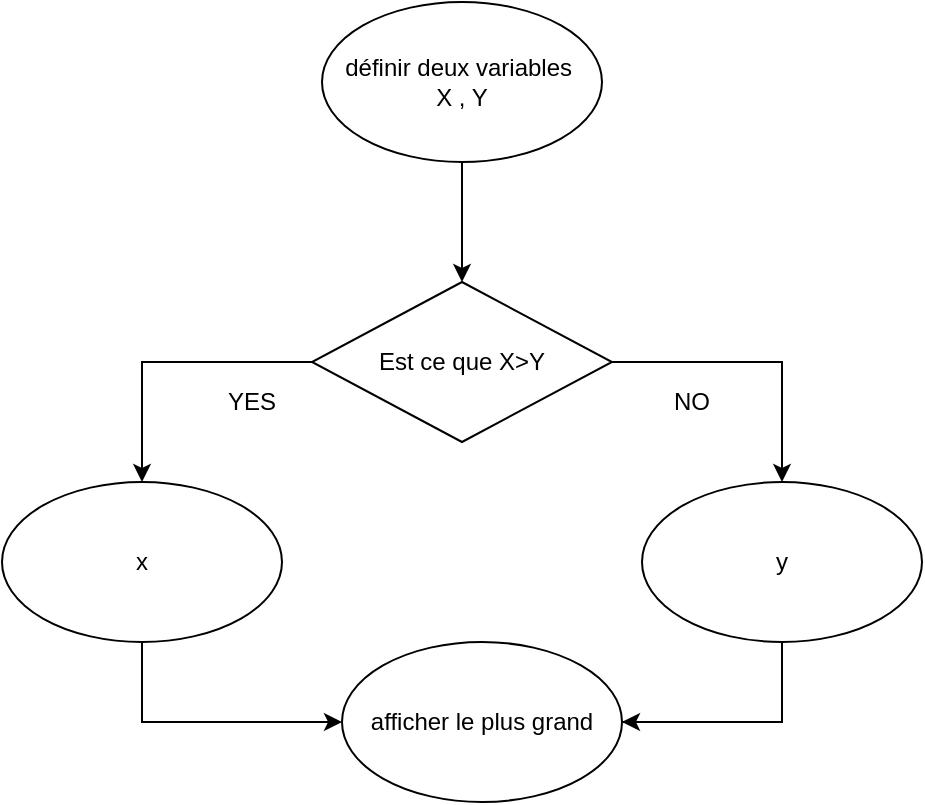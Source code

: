 <mxfile version="13.5.1" type="github">
  <diagram id="kg3h4p2DxALflZ2OdesF" name="Page-1">
    <mxGraphModel dx="868" dy="531" grid="1" gridSize="10" guides="1" tooltips="1" connect="1" arrows="1" fold="1" page="1" pageScale="1" pageWidth="827" pageHeight="1169" math="0" shadow="0">
      <root>
        <mxCell id="0" />
        <mxCell id="1" parent="0" />
        <mxCell id="MWFNqAOH7jw8AL1K1xdl-30" style="edgeStyle=orthogonalEdgeStyle;rounded=0;orthogonalLoop=1;jettySize=auto;html=1;exitX=0.5;exitY=1;exitDx=0;exitDy=0;strokeColor=#000000;" edge="1" parent="1" source="MWFNqAOH7jw8AL1K1xdl-1" target="MWFNqAOH7jw8AL1K1xdl-2">
          <mxGeometry relative="1" as="geometry" />
        </mxCell>
        <mxCell id="MWFNqAOH7jw8AL1K1xdl-1" value="définir deux variables&amp;nbsp;&lt;br&gt;X , Y" style="ellipse;whiteSpace=wrap;html=1;" vertex="1" parent="1">
          <mxGeometry x="330" y="40" width="140" height="80" as="geometry" />
        </mxCell>
        <mxCell id="MWFNqAOH7jw8AL1K1xdl-31" style="edgeStyle=orthogonalEdgeStyle;rounded=0;orthogonalLoop=1;jettySize=auto;html=1;exitX=1;exitY=0.5;exitDx=0;exitDy=0;entryX=0.5;entryY=0;entryDx=0;entryDy=0;strokeColor=#000000;" edge="1" parent="1" source="MWFNqAOH7jw8AL1K1xdl-2" target="MWFNqAOH7jw8AL1K1xdl-15">
          <mxGeometry relative="1" as="geometry" />
        </mxCell>
        <mxCell id="MWFNqAOH7jw8AL1K1xdl-32" style="edgeStyle=orthogonalEdgeStyle;rounded=0;orthogonalLoop=1;jettySize=auto;html=1;exitX=0;exitY=0.5;exitDx=0;exitDy=0;entryX=0.5;entryY=0;entryDx=0;entryDy=0;strokeColor=#000000;" edge="1" parent="1" source="MWFNqAOH7jw8AL1K1xdl-2" target="MWFNqAOH7jw8AL1K1xdl-4">
          <mxGeometry relative="1" as="geometry" />
        </mxCell>
        <mxCell id="MWFNqAOH7jw8AL1K1xdl-2" value="Est ce que X&amp;gt;Y" style="rhombus;whiteSpace=wrap;html=1;" vertex="1" parent="1">
          <mxGeometry x="325" y="180" width="150" height="80" as="geometry" />
        </mxCell>
        <mxCell id="MWFNqAOH7jw8AL1K1xdl-27" style="edgeStyle=orthogonalEdgeStyle;rounded=0;orthogonalLoop=1;jettySize=auto;html=1;exitX=0.5;exitY=1;exitDx=0;exitDy=0;strokeColor=#000000;" edge="1" parent="1" source="MWFNqAOH7jw8AL1K1xdl-4" target="MWFNqAOH7jw8AL1K1xdl-24">
          <mxGeometry relative="1" as="geometry" />
        </mxCell>
        <mxCell id="MWFNqAOH7jw8AL1K1xdl-4" value="x" style="ellipse;whiteSpace=wrap;html=1;" vertex="1" parent="1">
          <mxGeometry x="170" y="280" width="140" height="80" as="geometry" />
        </mxCell>
        <mxCell id="MWFNqAOH7jw8AL1K1xdl-26" style="edgeStyle=orthogonalEdgeStyle;rounded=0;orthogonalLoop=1;jettySize=auto;html=1;exitX=0.5;exitY=1;exitDx=0;exitDy=0;entryX=1;entryY=0.5;entryDx=0;entryDy=0;strokeColor=#000000;" edge="1" parent="1" source="MWFNqAOH7jw8AL1K1xdl-15" target="MWFNqAOH7jw8AL1K1xdl-24">
          <mxGeometry relative="1" as="geometry" />
        </mxCell>
        <mxCell id="MWFNqAOH7jw8AL1K1xdl-15" value="y" style="ellipse;whiteSpace=wrap;html=1;" vertex="1" parent="1">
          <mxGeometry x="490" y="280" width="140" height="80" as="geometry" />
        </mxCell>
        <mxCell id="MWFNqAOH7jw8AL1K1xdl-19" value="NO" style="text;html=1;strokeColor=none;fillColor=none;align=center;verticalAlign=middle;whiteSpace=wrap;rounded=0;" vertex="1" parent="1">
          <mxGeometry x="480" y="230" width="70" height="20" as="geometry" />
        </mxCell>
        <mxCell id="MWFNqAOH7jw8AL1K1xdl-20" value="YES" style="text;html=1;strokeColor=none;fillColor=none;align=center;verticalAlign=middle;whiteSpace=wrap;rounded=0;" vertex="1" parent="1">
          <mxGeometry x="260" y="230" width="70" height="20" as="geometry" />
        </mxCell>
        <mxCell id="MWFNqAOH7jw8AL1K1xdl-23" value="" style="endArrow=none;html=1;strokeColor=#000000;" edge="1" parent="1" target="MWFNqAOH7jw8AL1K1xdl-24">
          <mxGeometry width="50" height="50" relative="1" as="geometry">
            <mxPoint x="560" y="400" as="sourcePoint" />
            <mxPoint x="560" y="360" as="targetPoint" />
          </mxGeometry>
        </mxCell>
        <mxCell id="MWFNqAOH7jw8AL1K1xdl-24" value="afficher le plus grand" style="ellipse;whiteSpace=wrap;html=1;" vertex="1" parent="1">
          <mxGeometry x="340" y="360" width="140" height="80" as="geometry" />
        </mxCell>
      </root>
    </mxGraphModel>
  </diagram>
</mxfile>
